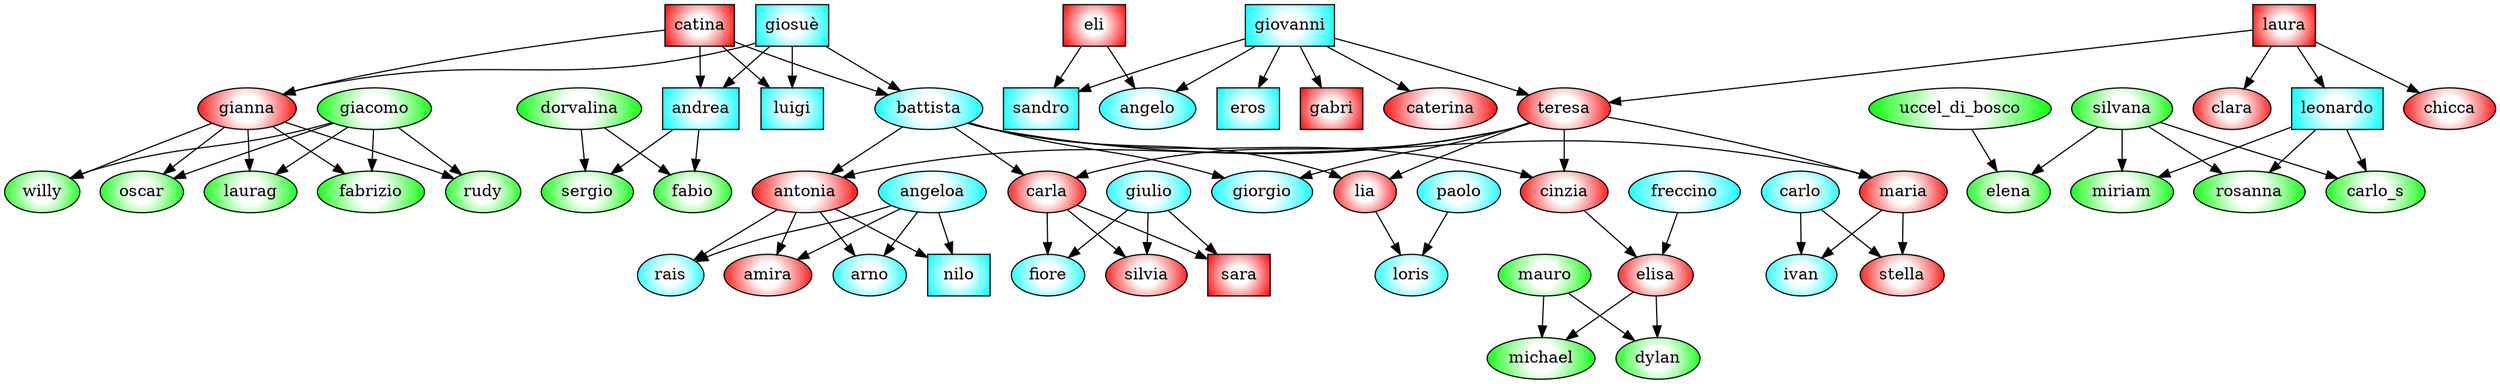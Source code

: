 digraph familiari {
 node[style=radial]
 {rank=same /* generazione 1*/
  catina [shape=rect,fillcolor="white:red"]
  eli [shape=rect,fillcolor="white:red"]
  giosuè [shape=rect,fillcolor="white:cyan"]
  giovanni [shape=rect,fillcolor="white:cyan"]
  laura [shape=rect,fillcolor="white:red"]
 }
 {rank=same /* generazione 2*/
  andrea [shape=rect,fillcolor="white:cyan"]
  angelo [fillcolor="white:cyan"]
  battista [fillcolor="white:cyan"]
  caterina [fillcolor="white:red"]
  chicca [fillcolor="white:red"]
  clara [fillcolor="white:red"]
  dorvalina [fillcolor="white:green"]
  eros [shape=rect,fillcolor="white:cyan"]
  gabri [shape=rect,fillcolor="white:red"]
  giacomo [fillcolor="white:green"]
  gianna [fillcolor="white:red"]
  leonardo [shape=rect,fillcolor="white:cyan"]
  luigi [shape=rect,fillcolor="white:cyan"]
  sandro [shape=rect,fillcolor="white:cyan"]
  silvana [fillcolor="white:green"]
  teresa [fillcolor="white:red"]
  uccel_di_bosco [fillcolor="white:green"]
 }
 {rank=same /* generazione 3*/
  angeloa [fillcolor="white:cyan"]
  antonia [fillcolor="white:red"]
  carla [fillcolor="white:red"]
  carlo [fillcolor="white:cyan"]
  carlo_s [fillcolor="white:green"]
  cinzia [fillcolor="white:red"]
  elena [fillcolor="white:green"]
  fabio [fillcolor="white:green"]
  fabrizio [fillcolor="white:green"]
  freccino [fillcolor="white:cyan"]
  giorgio [fillcolor="white:cyan"]
  giulio [fillcolor="white:cyan"]
  laurag [fillcolor="white:green"]
  lia [fillcolor="white:red"]
  maria [fillcolor="white:red"]
  miriam [fillcolor="white:green"]
  oscar [fillcolor="white:green"]
  paolo [fillcolor="white:cyan"]
  rosanna [fillcolor="white:green"]
  rudy [fillcolor="white:green"]
  sergio [fillcolor="white:green"]
  willy [fillcolor="white:green"]
 }
 {rank=same /* generazione 4*/
  amira [fillcolor="white:red"]
  arno [fillcolor="white:cyan"]
  elisa [fillcolor="white:red"]
  fiore [fillcolor="white:cyan"]
  ivan [fillcolor="white:cyan"]
  loris [fillcolor="white:cyan"]
  mauro [fillcolor="white:green"]
  nilo [shape=rect,fillcolor="white:cyan"]
  rais [fillcolor="white:cyan"]
  sara [shape=rect,fillcolor="white:red"]
  silvia [fillcolor="white:red"]
  stella [fillcolor="white:red"]
 }
 {rank=same /* generazione 5*/
  dylan [fillcolor="white:green"]
  michael [fillcolor="white:green"]
 }
laura->leonardo
laura->chicca
laura->clara
laura->teresa
giovanni->teresa
giovanni->gabri
giovanni->eros
giovanni->caterina
giovanni->sandro
giovanni->angelo
eli->sandro
eli->angelo
teresa->carla
teresa->giorgio
teresa->lia
teresa->maria
teresa->antonia
teresa->cinzia
battista->carla
battista->giorgio
battista->lia
battista->maria
battista->antonia
battista->cinzia
maria->stella
maria->ivan
carlo->stella
carlo->ivan
antonia->nilo
antonia->rais
antonia->arno
antonia->amira
angeloa->nilo
angeloa->rais
angeloa->arno
angeloa->amira
lia->loris
paolo->loris
carla->sara
carla->fiore
carla->silvia
giulio->sara
giulio->fiore
giulio->silvia
cinzia->elisa
freccino->elisa
catina->battista
catina->gianna
catina->luigi
catina->andrea
giosuè->battista
giosuè->gianna
giosuè->luigi
giosuè->andrea
andrea->sergio
andrea->fabio
dorvalina->sergio
dorvalina->fabio
elisa->michael
elisa->dylan
mauro->michael
mauro->dylan
gianna->fabrizio
gianna->rudy
gianna->willy
gianna->laurag
gianna->oscar
giacomo->fabrizio
giacomo->rudy
giacomo->willy
giacomo->laurag
giacomo->oscar
leonardo->carlo_s
leonardo->miriam
leonardo->rosanna
silvana->carlo_s
silvana->miriam
silvana->rosanna
silvana->elena
uccel_di_bosco->elena
}
